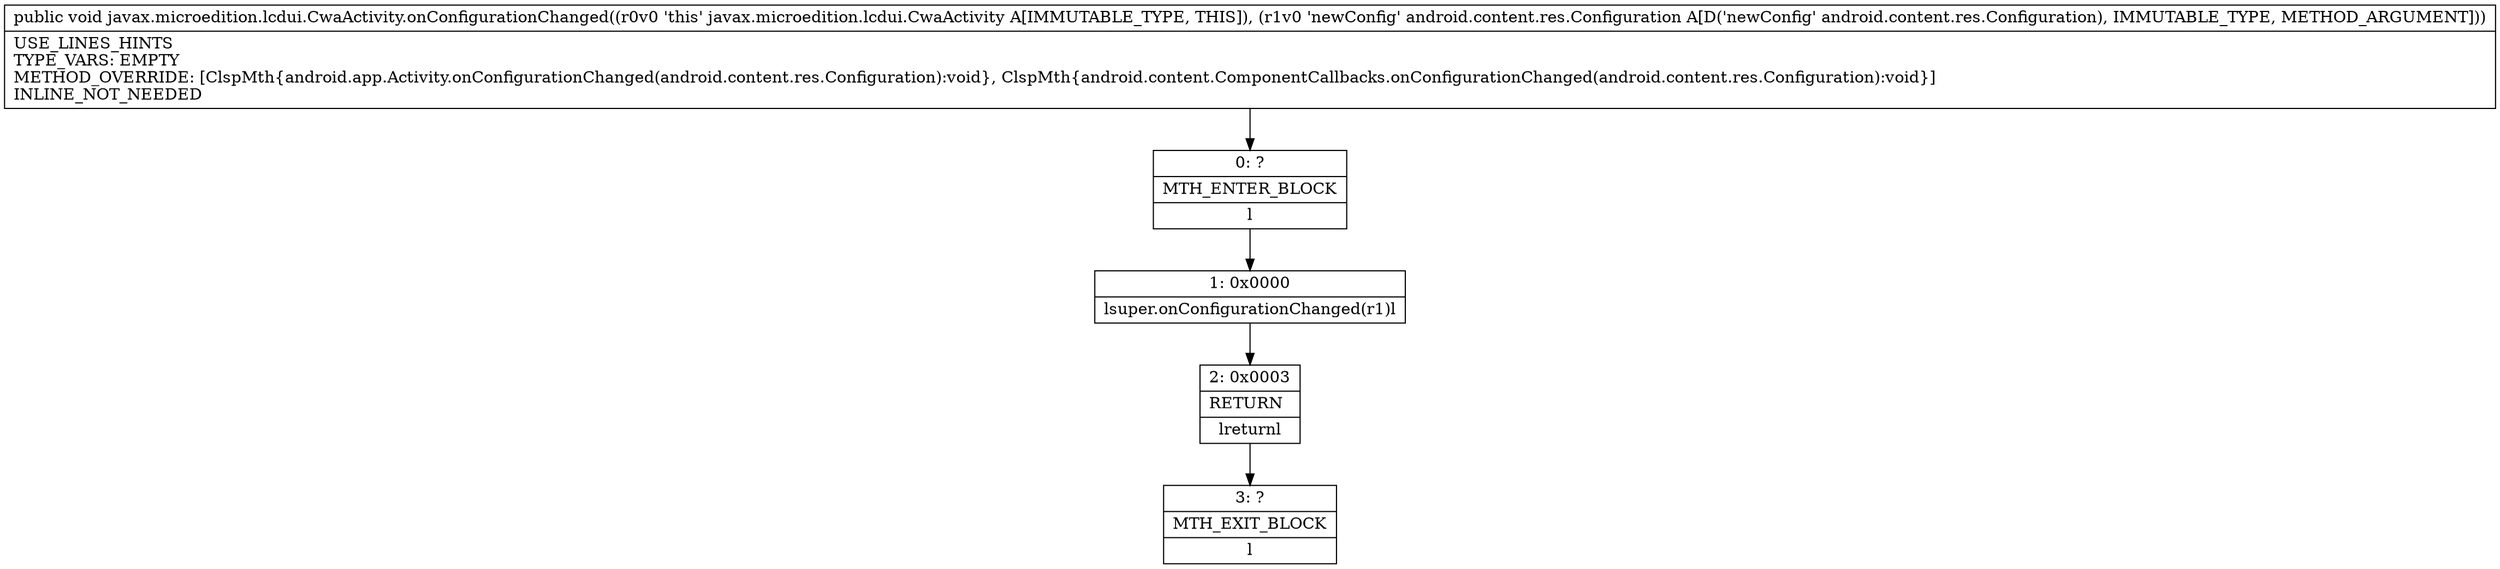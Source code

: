 digraph "CFG forjavax.microedition.lcdui.CwaActivity.onConfigurationChanged(Landroid\/content\/res\/Configuration;)V" {
Node_0 [shape=record,label="{0\:\ ?|MTH_ENTER_BLOCK\l|l}"];
Node_1 [shape=record,label="{1\:\ 0x0000|lsuper.onConfigurationChanged(r1)l}"];
Node_2 [shape=record,label="{2\:\ 0x0003|RETURN\l|lreturnl}"];
Node_3 [shape=record,label="{3\:\ ?|MTH_EXIT_BLOCK\l|l}"];
MethodNode[shape=record,label="{public void javax.microedition.lcdui.CwaActivity.onConfigurationChanged((r0v0 'this' javax.microedition.lcdui.CwaActivity A[IMMUTABLE_TYPE, THIS]), (r1v0 'newConfig' android.content.res.Configuration A[D('newConfig' android.content.res.Configuration), IMMUTABLE_TYPE, METHOD_ARGUMENT]))  | USE_LINES_HINTS\lTYPE_VARS: EMPTY\lMETHOD_OVERRIDE: [ClspMth\{android.app.Activity.onConfigurationChanged(android.content.res.Configuration):void\}, ClspMth\{android.content.ComponentCallbacks.onConfigurationChanged(android.content.res.Configuration):void\}]\lINLINE_NOT_NEEDED\l}"];
MethodNode -> Node_0;
Node_0 -> Node_1;
Node_1 -> Node_2;
Node_2 -> Node_3;
}

